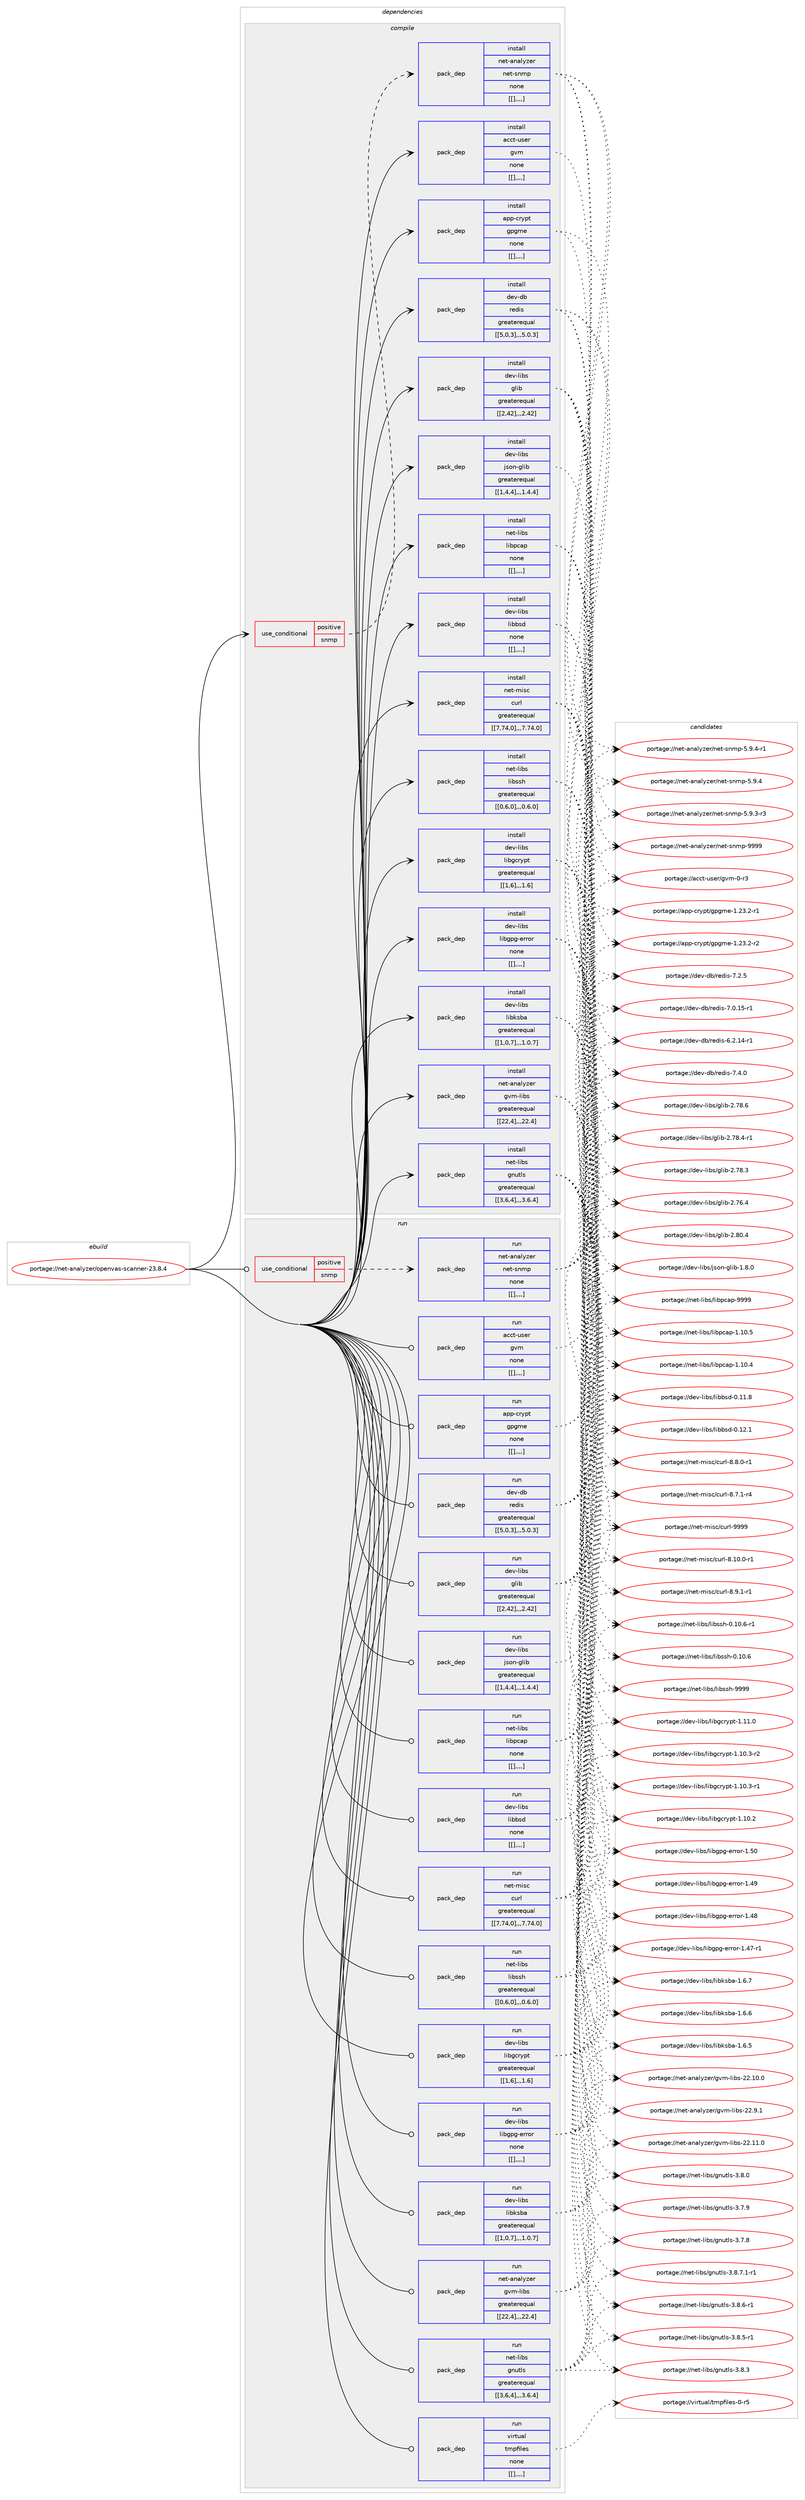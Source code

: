 digraph prolog {

# *************
# Graph options
# *************

newrank=true;
concentrate=true;
compound=true;
graph [rankdir=LR,fontname=Helvetica,fontsize=10,ranksep=1.5];#, ranksep=2.5, nodesep=0.2];
edge  [arrowhead=vee];
node  [fontname=Helvetica,fontsize=10];

# **********
# The ebuild
# **********

subgraph cluster_leftcol {
color=gray;
label=<<i>ebuild</i>>;
id [label="portage://net-analyzer/openvas-scanner-23.8.4", color=red, width=4, href="../net-analyzer/openvas-scanner-23.8.4.svg"];
}

# ****************
# The dependencies
# ****************

subgraph cluster_midcol {
color=gray;
label=<<i>dependencies</i>>;
subgraph cluster_compile {
fillcolor="#eeeeee";
style=filled;
label=<<i>compile</i>>;
subgraph cond92593 {
dependency359374 [label=<<TABLE BORDER="0" CELLBORDER="1" CELLSPACING="0" CELLPADDING="4"><TR><TD ROWSPAN="3" CELLPADDING="10">use_conditional</TD></TR><TR><TD>positive</TD></TR><TR><TD>snmp</TD></TR></TABLE>>, shape=none, color=red];
subgraph pack264037 {
dependency359375 [label=<<TABLE BORDER="0" CELLBORDER="1" CELLSPACING="0" CELLPADDING="4" WIDTH="220"><TR><TD ROWSPAN="6" CELLPADDING="30">pack_dep</TD></TR><TR><TD WIDTH="110">install</TD></TR><TR><TD>net-analyzer</TD></TR><TR><TD>net-snmp</TD></TR><TR><TD>none</TD></TR><TR><TD>[[],,,,]</TD></TR></TABLE>>, shape=none, color=blue];
}
dependency359374:e -> dependency359375:w [weight=20,style="dashed",arrowhead="vee"];
}
id:e -> dependency359374:w [weight=20,style="solid",arrowhead="vee"];
subgraph pack264038 {
dependency359376 [label=<<TABLE BORDER="0" CELLBORDER="1" CELLSPACING="0" CELLPADDING="4" WIDTH="220"><TR><TD ROWSPAN="6" CELLPADDING="30">pack_dep</TD></TR><TR><TD WIDTH="110">install</TD></TR><TR><TD>acct-user</TD></TR><TR><TD>gvm</TD></TR><TR><TD>none</TD></TR><TR><TD>[[],,,,]</TD></TR></TABLE>>, shape=none, color=blue];
}
id:e -> dependency359376:w [weight=20,style="solid",arrowhead="vee"];
subgraph pack264039 {
dependency359377 [label=<<TABLE BORDER="0" CELLBORDER="1" CELLSPACING="0" CELLPADDING="4" WIDTH="220"><TR><TD ROWSPAN="6" CELLPADDING="30">pack_dep</TD></TR><TR><TD WIDTH="110">install</TD></TR><TR><TD>app-crypt</TD></TR><TR><TD>gpgme</TD></TR><TR><TD>none</TD></TR><TR><TD>[[],,,,]</TD></TR></TABLE>>, shape=none, color=blue];
}
id:e -> dependency359377:w [weight=20,style="solid",arrowhead="vee"];
subgraph pack264040 {
dependency359378 [label=<<TABLE BORDER="0" CELLBORDER="1" CELLSPACING="0" CELLPADDING="4" WIDTH="220"><TR><TD ROWSPAN="6" CELLPADDING="30">pack_dep</TD></TR><TR><TD WIDTH="110">install</TD></TR><TR><TD>dev-db</TD></TR><TR><TD>redis</TD></TR><TR><TD>greaterequal</TD></TR><TR><TD>[[5,0,3],,,5.0.3]</TD></TR></TABLE>>, shape=none, color=blue];
}
id:e -> dependency359378:w [weight=20,style="solid",arrowhead="vee"];
subgraph pack264041 {
dependency359379 [label=<<TABLE BORDER="0" CELLBORDER="1" CELLSPACING="0" CELLPADDING="4" WIDTH="220"><TR><TD ROWSPAN="6" CELLPADDING="30">pack_dep</TD></TR><TR><TD WIDTH="110">install</TD></TR><TR><TD>dev-libs</TD></TR><TR><TD>glib</TD></TR><TR><TD>greaterequal</TD></TR><TR><TD>[[2,42],,,2.42]</TD></TR></TABLE>>, shape=none, color=blue];
}
id:e -> dependency359379:w [weight=20,style="solid",arrowhead="vee"];
subgraph pack264042 {
dependency359380 [label=<<TABLE BORDER="0" CELLBORDER="1" CELLSPACING="0" CELLPADDING="4" WIDTH="220"><TR><TD ROWSPAN="6" CELLPADDING="30">pack_dep</TD></TR><TR><TD WIDTH="110">install</TD></TR><TR><TD>dev-libs</TD></TR><TR><TD>json-glib</TD></TR><TR><TD>greaterequal</TD></TR><TR><TD>[[1,4,4],,,1.4.4]</TD></TR></TABLE>>, shape=none, color=blue];
}
id:e -> dependency359380:w [weight=20,style="solid",arrowhead="vee"];
subgraph pack264043 {
dependency359381 [label=<<TABLE BORDER="0" CELLBORDER="1" CELLSPACING="0" CELLPADDING="4" WIDTH="220"><TR><TD ROWSPAN="6" CELLPADDING="30">pack_dep</TD></TR><TR><TD WIDTH="110">install</TD></TR><TR><TD>dev-libs</TD></TR><TR><TD>libbsd</TD></TR><TR><TD>none</TD></TR><TR><TD>[[],,,,]</TD></TR></TABLE>>, shape=none, color=blue];
}
id:e -> dependency359381:w [weight=20,style="solid",arrowhead="vee"];
subgraph pack264044 {
dependency359382 [label=<<TABLE BORDER="0" CELLBORDER="1" CELLSPACING="0" CELLPADDING="4" WIDTH="220"><TR><TD ROWSPAN="6" CELLPADDING="30">pack_dep</TD></TR><TR><TD WIDTH="110">install</TD></TR><TR><TD>dev-libs</TD></TR><TR><TD>libgcrypt</TD></TR><TR><TD>greaterequal</TD></TR><TR><TD>[[1,6],,,1.6]</TD></TR></TABLE>>, shape=none, color=blue];
}
id:e -> dependency359382:w [weight=20,style="solid",arrowhead="vee"];
subgraph pack264045 {
dependency359383 [label=<<TABLE BORDER="0" CELLBORDER="1" CELLSPACING="0" CELLPADDING="4" WIDTH="220"><TR><TD ROWSPAN="6" CELLPADDING="30">pack_dep</TD></TR><TR><TD WIDTH="110">install</TD></TR><TR><TD>dev-libs</TD></TR><TR><TD>libgpg-error</TD></TR><TR><TD>none</TD></TR><TR><TD>[[],,,,]</TD></TR></TABLE>>, shape=none, color=blue];
}
id:e -> dependency359383:w [weight=20,style="solid",arrowhead="vee"];
subgraph pack264046 {
dependency359384 [label=<<TABLE BORDER="0" CELLBORDER="1" CELLSPACING="0" CELLPADDING="4" WIDTH="220"><TR><TD ROWSPAN="6" CELLPADDING="30">pack_dep</TD></TR><TR><TD WIDTH="110">install</TD></TR><TR><TD>dev-libs</TD></TR><TR><TD>libksba</TD></TR><TR><TD>greaterequal</TD></TR><TR><TD>[[1,0,7],,,1.0.7]</TD></TR></TABLE>>, shape=none, color=blue];
}
id:e -> dependency359384:w [weight=20,style="solid",arrowhead="vee"];
subgraph pack264047 {
dependency359385 [label=<<TABLE BORDER="0" CELLBORDER="1" CELLSPACING="0" CELLPADDING="4" WIDTH="220"><TR><TD ROWSPAN="6" CELLPADDING="30">pack_dep</TD></TR><TR><TD WIDTH="110">install</TD></TR><TR><TD>net-analyzer</TD></TR><TR><TD>gvm-libs</TD></TR><TR><TD>greaterequal</TD></TR><TR><TD>[[22,4],,,22.4]</TD></TR></TABLE>>, shape=none, color=blue];
}
id:e -> dependency359385:w [weight=20,style="solid",arrowhead="vee"];
subgraph pack264048 {
dependency359386 [label=<<TABLE BORDER="0" CELLBORDER="1" CELLSPACING="0" CELLPADDING="4" WIDTH="220"><TR><TD ROWSPAN="6" CELLPADDING="30">pack_dep</TD></TR><TR><TD WIDTH="110">install</TD></TR><TR><TD>net-libs</TD></TR><TR><TD>gnutls</TD></TR><TR><TD>greaterequal</TD></TR><TR><TD>[[3,6,4],,,3.6.4]</TD></TR></TABLE>>, shape=none, color=blue];
}
id:e -> dependency359386:w [weight=20,style="solid",arrowhead="vee"];
subgraph pack264049 {
dependency359387 [label=<<TABLE BORDER="0" CELLBORDER="1" CELLSPACING="0" CELLPADDING="4" WIDTH="220"><TR><TD ROWSPAN="6" CELLPADDING="30">pack_dep</TD></TR><TR><TD WIDTH="110">install</TD></TR><TR><TD>net-libs</TD></TR><TR><TD>libpcap</TD></TR><TR><TD>none</TD></TR><TR><TD>[[],,,,]</TD></TR></TABLE>>, shape=none, color=blue];
}
id:e -> dependency359387:w [weight=20,style="solid",arrowhead="vee"];
subgraph pack264050 {
dependency359388 [label=<<TABLE BORDER="0" CELLBORDER="1" CELLSPACING="0" CELLPADDING="4" WIDTH="220"><TR><TD ROWSPAN="6" CELLPADDING="30">pack_dep</TD></TR><TR><TD WIDTH="110">install</TD></TR><TR><TD>net-libs</TD></TR><TR><TD>libssh</TD></TR><TR><TD>greaterequal</TD></TR><TR><TD>[[0,6,0],,,0.6.0]</TD></TR></TABLE>>, shape=none, color=blue];
}
id:e -> dependency359388:w [weight=20,style="solid",arrowhead="vee"];
subgraph pack264051 {
dependency359389 [label=<<TABLE BORDER="0" CELLBORDER="1" CELLSPACING="0" CELLPADDING="4" WIDTH="220"><TR><TD ROWSPAN="6" CELLPADDING="30">pack_dep</TD></TR><TR><TD WIDTH="110">install</TD></TR><TR><TD>net-misc</TD></TR><TR><TD>curl</TD></TR><TR><TD>greaterequal</TD></TR><TR><TD>[[7,74,0],,,7.74.0]</TD></TR></TABLE>>, shape=none, color=blue];
}
id:e -> dependency359389:w [weight=20,style="solid",arrowhead="vee"];
}
subgraph cluster_compileandrun {
fillcolor="#eeeeee";
style=filled;
label=<<i>compile and run</i>>;
}
subgraph cluster_run {
fillcolor="#eeeeee";
style=filled;
label=<<i>run</i>>;
subgraph cond92594 {
dependency359390 [label=<<TABLE BORDER="0" CELLBORDER="1" CELLSPACING="0" CELLPADDING="4"><TR><TD ROWSPAN="3" CELLPADDING="10">use_conditional</TD></TR><TR><TD>positive</TD></TR><TR><TD>snmp</TD></TR></TABLE>>, shape=none, color=red];
subgraph pack264052 {
dependency359391 [label=<<TABLE BORDER="0" CELLBORDER="1" CELLSPACING="0" CELLPADDING="4" WIDTH="220"><TR><TD ROWSPAN="6" CELLPADDING="30">pack_dep</TD></TR><TR><TD WIDTH="110">run</TD></TR><TR><TD>net-analyzer</TD></TR><TR><TD>net-snmp</TD></TR><TR><TD>none</TD></TR><TR><TD>[[],,,,]</TD></TR></TABLE>>, shape=none, color=blue];
}
dependency359390:e -> dependency359391:w [weight=20,style="dashed",arrowhead="vee"];
}
id:e -> dependency359390:w [weight=20,style="solid",arrowhead="odot"];
subgraph pack264053 {
dependency359392 [label=<<TABLE BORDER="0" CELLBORDER="1" CELLSPACING="0" CELLPADDING="4" WIDTH="220"><TR><TD ROWSPAN="6" CELLPADDING="30">pack_dep</TD></TR><TR><TD WIDTH="110">run</TD></TR><TR><TD>acct-user</TD></TR><TR><TD>gvm</TD></TR><TR><TD>none</TD></TR><TR><TD>[[],,,,]</TD></TR></TABLE>>, shape=none, color=blue];
}
id:e -> dependency359392:w [weight=20,style="solid",arrowhead="odot"];
subgraph pack264054 {
dependency359393 [label=<<TABLE BORDER="0" CELLBORDER="1" CELLSPACING="0" CELLPADDING="4" WIDTH="220"><TR><TD ROWSPAN="6" CELLPADDING="30">pack_dep</TD></TR><TR><TD WIDTH="110">run</TD></TR><TR><TD>app-crypt</TD></TR><TR><TD>gpgme</TD></TR><TR><TD>none</TD></TR><TR><TD>[[],,,,]</TD></TR></TABLE>>, shape=none, color=blue];
}
id:e -> dependency359393:w [weight=20,style="solid",arrowhead="odot"];
subgraph pack264055 {
dependency359394 [label=<<TABLE BORDER="0" CELLBORDER="1" CELLSPACING="0" CELLPADDING="4" WIDTH="220"><TR><TD ROWSPAN="6" CELLPADDING="30">pack_dep</TD></TR><TR><TD WIDTH="110">run</TD></TR><TR><TD>dev-db</TD></TR><TR><TD>redis</TD></TR><TR><TD>greaterequal</TD></TR><TR><TD>[[5,0,3],,,5.0.3]</TD></TR></TABLE>>, shape=none, color=blue];
}
id:e -> dependency359394:w [weight=20,style="solid",arrowhead="odot"];
subgraph pack264056 {
dependency359395 [label=<<TABLE BORDER="0" CELLBORDER="1" CELLSPACING="0" CELLPADDING="4" WIDTH="220"><TR><TD ROWSPAN="6" CELLPADDING="30">pack_dep</TD></TR><TR><TD WIDTH="110">run</TD></TR><TR><TD>dev-libs</TD></TR><TR><TD>glib</TD></TR><TR><TD>greaterequal</TD></TR><TR><TD>[[2,42],,,2.42]</TD></TR></TABLE>>, shape=none, color=blue];
}
id:e -> dependency359395:w [weight=20,style="solid",arrowhead="odot"];
subgraph pack264057 {
dependency359396 [label=<<TABLE BORDER="0" CELLBORDER="1" CELLSPACING="0" CELLPADDING="4" WIDTH="220"><TR><TD ROWSPAN="6" CELLPADDING="30">pack_dep</TD></TR><TR><TD WIDTH="110">run</TD></TR><TR><TD>dev-libs</TD></TR><TR><TD>json-glib</TD></TR><TR><TD>greaterequal</TD></TR><TR><TD>[[1,4,4],,,1.4.4]</TD></TR></TABLE>>, shape=none, color=blue];
}
id:e -> dependency359396:w [weight=20,style="solid",arrowhead="odot"];
subgraph pack264058 {
dependency359397 [label=<<TABLE BORDER="0" CELLBORDER="1" CELLSPACING="0" CELLPADDING="4" WIDTH="220"><TR><TD ROWSPAN="6" CELLPADDING="30">pack_dep</TD></TR><TR><TD WIDTH="110">run</TD></TR><TR><TD>dev-libs</TD></TR><TR><TD>libbsd</TD></TR><TR><TD>none</TD></TR><TR><TD>[[],,,,]</TD></TR></TABLE>>, shape=none, color=blue];
}
id:e -> dependency359397:w [weight=20,style="solid",arrowhead="odot"];
subgraph pack264059 {
dependency359398 [label=<<TABLE BORDER="0" CELLBORDER="1" CELLSPACING="0" CELLPADDING="4" WIDTH="220"><TR><TD ROWSPAN="6" CELLPADDING="30">pack_dep</TD></TR><TR><TD WIDTH="110">run</TD></TR><TR><TD>dev-libs</TD></TR><TR><TD>libgcrypt</TD></TR><TR><TD>greaterequal</TD></TR><TR><TD>[[1,6],,,1.6]</TD></TR></TABLE>>, shape=none, color=blue];
}
id:e -> dependency359398:w [weight=20,style="solid",arrowhead="odot"];
subgraph pack264060 {
dependency359399 [label=<<TABLE BORDER="0" CELLBORDER="1" CELLSPACING="0" CELLPADDING="4" WIDTH="220"><TR><TD ROWSPAN="6" CELLPADDING="30">pack_dep</TD></TR><TR><TD WIDTH="110">run</TD></TR><TR><TD>dev-libs</TD></TR><TR><TD>libgpg-error</TD></TR><TR><TD>none</TD></TR><TR><TD>[[],,,,]</TD></TR></TABLE>>, shape=none, color=blue];
}
id:e -> dependency359399:w [weight=20,style="solid",arrowhead="odot"];
subgraph pack264061 {
dependency359400 [label=<<TABLE BORDER="0" CELLBORDER="1" CELLSPACING="0" CELLPADDING="4" WIDTH="220"><TR><TD ROWSPAN="6" CELLPADDING="30">pack_dep</TD></TR><TR><TD WIDTH="110">run</TD></TR><TR><TD>dev-libs</TD></TR><TR><TD>libksba</TD></TR><TR><TD>greaterequal</TD></TR><TR><TD>[[1,0,7],,,1.0.7]</TD></TR></TABLE>>, shape=none, color=blue];
}
id:e -> dependency359400:w [weight=20,style="solid",arrowhead="odot"];
subgraph pack264062 {
dependency359401 [label=<<TABLE BORDER="0" CELLBORDER="1" CELLSPACING="0" CELLPADDING="4" WIDTH="220"><TR><TD ROWSPAN="6" CELLPADDING="30">pack_dep</TD></TR><TR><TD WIDTH="110">run</TD></TR><TR><TD>net-analyzer</TD></TR><TR><TD>gvm-libs</TD></TR><TR><TD>greaterequal</TD></TR><TR><TD>[[22,4],,,22.4]</TD></TR></TABLE>>, shape=none, color=blue];
}
id:e -> dependency359401:w [weight=20,style="solid",arrowhead="odot"];
subgraph pack264063 {
dependency359402 [label=<<TABLE BORDER="0" CELLBORDER="1" CELLSPACING="0" CELLPADDING="4" WIDTH="220"><TR><TD ROWSPAN="6" CELLPADDING="30">pack_dep</TD></TR><TR><TD WIDTH="110">run</TD></TR><TR><TD>net-libs</TD></TR><TR><TD>gnutls</TD></TR><TR><TD>greaterequal</TD></TR><TR><TD>[[3,6,4],,,3.6.4]</TD></TR></TABLE>>, shape=none, color=blue];
}
id:e -> dependency359402:w [weight=20,style="solid",arrowhead="odot"];
subgraph pack264064 {
dependency359403 [label=<<TABLE BORDER="0" CELLBORDER="1" CELLSPACING="0" CELLPADDING="4" WIDTH="220"><TR><TD ROWSPAN="6" CELLPADDING="30">pack_dep</TD></TR><TR><TD WIDTH="110">run</TD></TR><TR><TD>net-libs</TD></TR><TR><TD>libpcap</TD></TR><TR><TD>none</TD></TR><TR><TD>[[],,,,]</TD></TR></TABLE>>, shape=none, color=blue];
}
id:e -> dependency359403:w [weight=20,style="solid",arrowhead="odot"];
subgraph pack264065 {
dependency359404 [label=<<TABLE BORDER="0" CELLBORDER="1" CELLSPACING="0" CELLPADDING="4" WIDTH="220"><TR><TD ROWSPAN="6" CELLPADDING="30">pack_dep</TD></TR><TR><TD WIDTH="110">run</TD></TR><TR><TD>net-libs</TD></TR><TR><TD>libssh</TD></TR><TR><TD>greaterequal</TD></TR><TR><TD>[[0,6,0],,,0.6.0]</TD></TR></TABLE>>, shape=none, color=blue];
}
id:e -> dependency359404:w [weight=20,style="solid",arrowhead="odot"];
subgraph pack264066 {
dependency359405 [label=<<TABLE BORDER="0" CELLBORDER="1" CELLSPACING="0" CELLPADDING="4" WIDTH="220"><TR><TD ROWSPAN="6" CELLPADDING="30">pack_dep</TD></TR><TR><TD WIDTH="110">run</TD></TR><TR><TD>net-misc</TD></TR><TR><TD>curl</TD></TR><TR><TD>greaterequal</TD></TR><TR><TD>[[7,74,0],,,7.74.0]</TD></TR></TABLE>>, shape=none, color=blue];
}
id:e -> dependency359405:w [weight=20,style="solid",arrowhead="odot"];
subgraph pack264067 {
dependency359406 [label=<<TABLE BORDER="0" CELLBORDER="1" CELLSPACING="0" CELLPADDING="4" WIDTH="220"><TR><TD ROWSPAN="6" CELLPADDING="30">pack_dep</TD></TR><TR><TD WIDTH="110">run</TD></TR><TR><TD>virtual</TD></TR><TR><TD>tmpfiles</TD></TR><TR><TD>none</TD></TR><TR><TD>[[],,,,]</TD></TR></TABLE>>, shape=none, color=blue];
}
id:e -> dependency359406:w [weight=20,style="solid",arrowhead="odot"];
}
}

# **************
# The candidates
# **************

subgraph cluster_choices {
rank=same;
color=gray;
label=<<i>candidates</i>>;

subgraph choice264037 {
color=black;
nodesep=1;
choice11010111645971109710812112210111447110101116451151101091124557575757 [label="portage://net-analyzer/net-snmp-9999", color=red, width=4,href="../net-analyzer/net-snmp-9999.svg"];
choice11010111645971109710812112210111447110101116451151101091124553465746524511449 [label="portage://net-analyzer/net-snmp-5.9.4-r1", color=red, width=4,href="../net-analyzer/net-snmp-5.9.4-r1.svg"];
choice1101011164597110971081211221011144711010111645115110109112455346574652 [label="portage://net-analyzer/net-snmp-5.9.4", color=red, width=4,href="../net-analyzer/net-snmp-5.9.4.svg"];
choice11010111645971109710812112210111447110101116451151101091124553465746514511451 [label="portage://net-analyzer/net-snmp-5.9.3-r3", color=red, width=4,href="../net-analyzer/net-snmp-5.9.3-r3.svg"];
dependency359375:e -> choice11010111645971109710812112210111447110101116451151101091124557575757:w [style=dotted,weight="100"];
dependency359375:e -> choice11010111645971109710812112210111447110101116451151101091124553465746524511449:w [style=dotted,weight="100"];
dependency359375:e -> choice1101011164597110971081211221011144711010111645115110109112455346574652:w [style=dotted,weight="100"];
dependency359375:e -> choice11010111645971109710812112210111447110101116451151101091124553465746514511451:w [style=dotted,weight="100"];
}
subgraph choice264038 {
color=black;
nodesep=1;
choice979999116451171151011144710311810945484511451 [label="portage://acct-user/gvm-0-r3", color=red, width=4,href="../acct-user/gvm-0-r3.svg"];
dependency359376:e -> choice979999116451171151011144710311810945484511451:w [style=dotted,weight="100"];
}
subgraph choice264039 {
color=black;
nodesep=1;
choice97112112459911412111211647103112103109101454946505146504511450 [label="portage://app-crypt/gpgme-1.23.2-r2", color=red, width=4,href="../app-crypt/gpgme-1.23.2-r2.svg"];
choice97112112459911412111211647103112103109101454946505146504511449 [label="portage://app-crypt/gpgme-1.23.2-r1", color=red, width=4,href="../app-crypt/gpgme-1.23.2-r1.svg"];
dependency359377:e -> choice97112112459911412111211647103112103109101454946505146504511450:w [style=dotted,weight="100"];
dependency359377:e -> choice97112112459911412111211647103112103109101454946505146504511449:w [style=dotted,weight="100"];
}
subgraph choice264040 {
color=black;
nodesep=1;
choice100101118451009847114101100105115455546524648 [label="portage://dev-db/redis-7.4.0", color=red, width=4,href="../dev-db/redis-7.4.0.svg"];
choice100101118451009847114101100105115455546504653 [label="portage://dev-db/redis-7.2.5", color=red, width=4,href="../dev-db/redis-7.2.5.svg"];
choice100101118451009847114101100105115455546484649534511449 [label="portage://dev-db/redis-7.0.15-r1", color=red, width=4,href="../dev-db/redis-7.0.15-r1.svg"];
choice100101118451009847114101100105115455446504649524511449 [label="portage://dev-db/redis-6.2.14-r1", color=red, width=4,href="../dev-db/redis-6.2.14-r1.svg"];
dependency359378:e -> choice100101118451009847114101100105115455546524648:w [style=dotted,weight="100"];
dependency359378:e -> choice100101118451009847114101100105115455546504653:w [style=dotted,weight="100"];
dependency359378:e -> choice100101118451009847114101100105115455546484649534511449:w [style=dotted,weight="100"];
dependency359378:e -> choice100101118451009847114101100105115455446504649524511449:w [style=dotted,weight="100"];
}
subgraph choice264041 {
color=black;
nodesep=1;
choice1001011184510810598115471031081059845504656484652 [label="portage://dev-libs/glib-2.80.4", color=red, width=4,href="../dev-libs/glib-2.80.4.svg"];
choice1001011184510810598115471031081059845504655564654 [label="portage://dev-libs/glib-2.78.6", color=red, width=4,href="../dev-libs/glib-2.78.6.svg"];
choice10010111845108105981154710310810598455046555646524511449 [label="portage://dev-libs/glib-2.78.4-r1", color=red, width=4,href="../dev-libs/glib-2.78.4-r1.svg"];
choice1001011184510810598115471031081059845504655564651 [label="portage://dev-libs/glib-2.78.3", color=red, width=4,href="../dev-libs/glib-2.78.3.svg"];
choice1001011184510810598115471031081059845504655544652 [label="portage://dev-libs/glib-2.76.4", color=red, width=4,href="../dev-libs/glib-2.76.4.svg"];
dependency359379:e -> choice1001011184510810598115471031081059845504656484652:w [style=dotted,weight="100"];
dependency359379:e -> choice1001011184510810598115471031081059845504655564654:w [style=dotted,weight="100"];
dependency359379:e -> choice10010111845108105981154710310810598455046555646524511449:w [style=dotted,weight="100"];
dependency359379:e -> choice1001011184510810598115471031081059845504655564651:w [style=dotted,weight="100"];
dependency359379:e -> choice1001011184510810598115471031081059845504655544652:w [style=dotted,weight="100"];
}
subgraph choice264042 {
color=black;
nodesep=1;
choice1001011184510810598115471061151111104510310810598454946564648 [label="portage://dev-libs/json-glib-1.8.0", color=red, width=4,href="../dev-libs/json-glib-1.8.0.svg"];
dependency359380:e -> choice1001011184510810598115471061151111104510310810598454946564648:w [style=dotted,weight="100"];
}
subgraph choice264043 {
color=black;
nodesep=1;
choice100101118451081059811547108105989811510045484649504649 [label="portage://dev-libs/libbsd-0.12.1", color=red, width=4,href="../dev-libs/libbsd-0.12.1.svg"];
choice100101118451081059811547108105989811510045484649494656 [label="portage://dev-libs/libbsd-0.11.8", color=red, width=4,href="../dev-libs/libbsd-0.11.8.svg"];
dependency359381:e -> choice100101118451081059811547108105989811510045484649504649:w [style=dotted,weight="100"];
dependency359381:e -> choice100101118451081059811547108105989811510045484649494656:w [style=dotted,weight="100"];
}
subgraph choice264044 {
color=black;
nodesep=1;
choice100101118451081059811547108105981039911412111211645494649494648 [label="portage://dev-libs/libgcrypt-1.11.0", color=red, width=4,href="../dev-libs/libgcrypt-1.11.0.svg"];
choice1001011184510810598115471081059810399114121112116454946494846514511450 [label="portage://dev-libs/libgcrypt-1.10.3-r2", color=red, width=4,href="../dev-libs/libgcrypt-1.10.3-r2.svg"];
choice1001011184510810598115471081059810399114121112116454946494846514511449 [label="portage://dev-libs/libgcrypt-1.10.3-r1", color=red, width=4,href="../dev-libs/libgcrypt-1.10.3-r1.svg"];
choice100101118451081059811547108105981039911412111211645494649484650 [label="portage://dev-libs/libgcrypt-1.10.2", color=red, width=4,href="../dev-libs/libgcrypt-1.10.2.svg"];
dependency359382:e -> choice100101118451081059811547108105981039911412111211645494649494648:w [style=dotted,weight="100"];
dependency359382:e -> choice1001011184510810598115471081059810399114121112116454946494846514511450:w [style=dotted,weight="100"];
dependency359382:e -> choice1001011184510810598115471081059810399114121112116454946494846514511449:w [style=dotted,weight="100"];
dependency359382:e -> choice100101118451081059811547108105981039911412111211645494649484650:w [style=dotted,weight="100"];
}
subgraph choice264045 {
color=black;
nodesep=1;
choice10010111845108105981154710810598103112103451011141141111144549465348 [label="portage://dev-libs/libgpg-error-1.50", color=red, width=4,href="../dev-libs/libgpg-error-1.50.svg"];
choice10010111845108105981154710810598103112103451011141141111144549465257 [label="portage://dev-libs/libgpg-error-1.49", color=red, width=4,href="../dev-libs/libgpg-error-1.49.svg"];
choice10010111845108105981154710810598103112103451011141141111144549465256 [label="portage://dev-libs/libgpg-error-1.48", color=red, width=4,href="../dev-libs/libgpg-error-1.48.svg"];
choice100101118451081059811547108105981031121034510111411411111445494652554511449 [label="portage://dev-libs/libgpg-error-1.47-r1", color=red, width=4,href="../dev-libs/libgpg-error-1.47-r1.svg"];
dependency359383:e -> choice10010111845108105981154710810598103112103451011141141111144549465348:w [style=dotted,weight="100"];
dependency359383:e -> choice10010111845108105981154710810598103112103451011141141111144549465257:w [style=dotted,weight="100"];
dependency359383:e -> choice10010111845108105981154710810598103112103451011141141111144549465256:w [style=dotted,weight="100"];
dependency359383:e -> choice100101118451081059811547108105981031121034510111411411111445494652554511449:w [style=dotted,weight="100"];
}
subgraph choice264046 {
color=black;
nodesep=1;
choice100101118451081059811547108105981071159897454946544655 [label="portage://dev-libs/libksba-1.6.7", color=red, width=4,href="../dev-libs/libksba-1.6.7.svg"];
choice100101118451081059811547108105981071159897454946544654 [label="portage://dev-libs/libksba-1.6.6", color=red, width=4,href="../dev-libs/libksba-1.6.6.svg"];
choice100101118451081059811547108105981071159897454946544653 [label="portage://dev-libs/libksba-1.6.5", color=red, width=4,href="../dev-libs/libksba-1.6.5.svg"];
dependency359384:e -> choice100101118451081059811547108105981071159897454946544655:w [style=dotted,weight="100"];
dependency359384:e -> choice100101118451081059811547108105981071159897454946544654:w [style=dotted,weight="100"];
dependency359384:e -> choice100101118451081059811547108105981071159897454946544653:w [style=dotted,weight="100"];
}
subgraph choice264047 {
color=black;
nodesep=1;
choice1101011164597110971081211221011144710311810945108105981154550504649494648 [label="portage://net-analyzer/gvm-libs-22.11.0", color=red, width=4,href="../net-analyzer/gvm-libs-22.11.0.svg"];
choice1101011164597110971081211221011144710311810945108105981154550504649484648 [label="portage://net-analyzer/gvm-libs-22.10.0", color=red, width=4,href="../net-analyzer/gvm-libs-22.10.0.svg"];
choice11010111645971109710812112210111447103118109451081059811545505046574649 [label="portage://net-analyzer/gvm-libs-22.9.1", color=red, width=4,href="../net-analyzer/gvm-libs-22.9.1.svg"];
dependency359385:e -> choice1101011164597110971081211221011144710311810945108105981154550504649494648:w [style=dotted,weight="100"];
dependency359385:e -> choice1101011164597110971081211221011144710311810945108105981154550504649484648:w [style=dotted,weight="100"];
dependency359385:e -> choice11010111645971109710812112210111447103118109451081059811545505046574649:w [style=dotted,weight="100"];
}
subgraph choice264048 {
color=black;
nodesep=1;
choice11010111645108105981154710311011711610811545514656465546494511449 [label="portage://net-libs/gnutls-3.8.7.1-r1", color=red, width=4,href="../net-libs/gnutls-3.8.7.1-r1.svg"];
choice1101011164510810598115471031101171161081154551465646544511449 [label="portage://net-libs/gnutls-3.8.6-r1", color=red, width=4,href="../net-libs/gnutls-3.8.6-r1.svg"];
choice1101011164510810598115471031101171161081154551465646534511449 [label="portage://net-libs/gnutls-3.8.5-r1", color=red, width=4,href="../net-libs/gnutls-3.8.5-r1.svg"];
choice110101116451081059811547103110117116108115455146564651 [label="portage://net-libs/gnutls-3.8.3", color=red, width=4,href="../net-libs/gnutls-3.8.3.svg"];
choice110101116451081059811547103110117116108115455146564648 [label="portage://net-libs/gnutls-3.8.0", color=red, width=4,href="../net-libs/gnutls-3.8.0.svg"];
choice110101116451081059811547103110117116108115455146554657 [label="portage://net-libs/gnutls-3.7.9", color=red, width=4,href="../net-libs/gnutls-3.7.9.svg"];
choice110101116451081059811547103110117116108115455146554656 [label="portage://net-libs/gnutls-3.7.8", color=red, width=4,href="../net-libs/gnutls-3.7.8.svg"];
dependency359386:e -> choice11010111645108105981154710311011711610811545514656465546494511449:w [style=dotted,weight="100"];
dependency359386:e -> choice1101011164510810598115471031101171161081154551465646544511449:w [style=dotted,weight="100"];
dependency359386:e -> choice1101011164510810598115471031101171161081154551465646534511449:w [style=dotted,weight="100"];
dependency359386:e -> choice110101116451081059811547103110117116108115455146564651:w [style=dotted,weight="100"];
dependency359386:e -> choice110101116451081059811547103110117116108115455146564648:w [style=dotted,weight="100"];
dependency359386:e -> choice110101116451081059811547103110117116108115455146554657:w [style=dotted,weight="100"];
dependency359386:e -> choice110101116451081059811547103110117116108115455146554656:w [style=dotted,weight="100"];
}
subgraph choice264049 {
color=black;
nodesep=1;
choice1101011164510810598115471081059811299971124557575757 [label="portage://net-libs/libpcap-9999", color=red, width=4,href="../net-libs/libpcap-9999.svg"];
choice11010111645108105981154710810598112999711245494649484653 [label="portage://net-libs/libpcap-1.10.5", color=red, width=4,href="../net-libs/libpcap-1.10.5.svg"];
choice11010111645108105981154710810598112999711245494649484652 [label="portage://net-libs/libpcap-1.10.4", color=red, width=4,href="../net-libs/libpcap-1.10.4.svg"];
dependency359387:e -> choice1101011164510810598115471081059811299971124557575757:w [style=dotted,weight="100"];
dependency359387:e -> choice11010111645108105981154710810598112999711245494649484653:w [style=dotted,weight="100"];
dependency359387:e -> choice11010111645108105981154710810598112999711245494649484652:w [style=dotted,weight="100"];
}
subgraph choice264050 {
color=black;
nodesep=1;
choice110101116451081059811547108105981151151044557575757 [label="portage://net-libs/libssh-9999", color=red, width=4,href="../net-libs/libssh-9999.svg"];
choice11010111645108105981154710810598115115104454846494846544511449 [label="portage://net-libs/libssh-0.10.6-r1", color=red, width=4,href="../net-libs/libssh-0.10.6-r1.svg"];
choice1101011164510810598115471081059811511510445484649484654 [label="portage://net-libs/libssh-0.10.6", color=red, width=4,href="../net-libs/libssh-0.10.6.svg"];
dependency359388:e -> choice110101116451081059811547108105981151151044557575757:w [style=dotted,weight="100"];
dependency359388:e -> choice11010111645108105981154710810598115115104454846494846544511449:w [style=dotted,weight="100"];
dependency359388:e -> choice1101011164510810598115471081059811511510445484649484654:w [style=dotted,weight="100"];
}
subgraph choice264051 {
color=black;
nodesep=1;
choice110101116451091051159947991171141084557575757 [label="portage://net-misc/curl-9999", color=red, width=4,href="../net-misc/curl-9999.svg"];
choice11010111645109105115994799117114108455646494846484511449 [label="portage://net-misc/curl-8.10.0-r1", color=red, width=4,href="../net-misc/curl-8.10.0-r1.svg"];
choice110101116451091051159947991171141084556465746494511449 [label="portage://net-misc/curl-8.9.1-r1", color=red, width=4,href="../net-misc/curl-8.9.1-r1.svg"];
choice110101116451091051159947991171141084556465646484511449 [label="portage://net-misc/curl-8.8.0-r1", color=red, width=4,href="../net-misc/curl-8.8.0-r1.svg"];
choice110101116451091051159947991171141084556465546494511452 [label="portage://net-misc/curl-8.7.1-r4", color=red, width=4,href="../net-misc/curl-8.7.1-r4.svg"];
dependency359389:e -> choice110101116451091051159947991171141084557575757:w [style=dotted,weight="100"];
dependency359389:e -> choice11010111645109105115994799117114108455646494846484511449:w [style=dotted,weight="100"];
dependency359389:e -> choice110101116451091051159947991171141084556465746494511449:w [style=dotted,weight="100"];
dependency359389:e -> choice110101116451091051159947991171141084556465646484511449:w [style=dotted,weight="100"];
dependency359389:e -> choice110101116451091051159947991171141084556465546494511452:w [style=dotted,weight="100"];
}
subgraph choice264052 {
color=black;
nodesep=1;
choice11010111645971109710812112210111447110101116451151101091124557575757 [label="portage://net-analyzer/net-snmp-9999", color=red, width=4,href="../net-analyzer/net-snmp-9999.svg"];
choice11010111645971109710812112210111447110101116451151101091124553465746524511449 [label="portage://net-analyzer/net-snmp-5.9.4-r1", color=red, width=4,href="../net-analyzer/net-snmp-5.9.4-r1.svg"];
choice1101011164597110971081211221011144711010111645115110109112455346574652 [label="portage://net-analyzer/net-snmp-5.9.4", color=red, width=4,href="../net-analyzer/net-snmp-5.9.4.svg"];
choice11010111645971109710812112210111447110101116451151101091124553465746514511451 [label="portage://net-analyzer/net-snmp-5.9.3-r3", color=red, width=4,href="../net-analyzer/net-snmp-5.9.3-r3.svg"];
dependency359391:e -> choice11010111645971109710812112210111447110101116451151101091124557575757:w [style=dotted,weight="100"];
dependency359391:e -> choice11010111645971109710812112210111447110101116451151101091124553465746524511449:w [style=dotted,weight="100"];
dependency359391:e -> choice1101011164597110971081211221011144711010111645115110109112455346574652:w [style=dotted,weight="100"];
dependency359391:e -> choice11010111645971109710812112210111447110101116451151101091124553465746514511451:w [style=dotted,weight="100"];
}
subgraph choice264053 {
color=black;
nodesep=1;
choice979999116451171151011144710311810945484511451 [label="portage://acct-user/gvm-0-r3", color=red, width=4,href="../acct-user/gvm-0-r3.svg"];
dependency359392:e -> choice979999116451171151011144710311810945484511451:w [style=dotted,weight="100"];
}
subgraph choice264054 {
color=black;
nodesep=1;
choice97112112459911412111211647103112103109101454946505146504511450 [label="portage://app-crypt/gpgme-1.23.2-r2", color=red, width=4,href="../app-crypt/gpgme-1.23.2-r2.svg"];
choice97112112459911412111211647103112103109101454946505146504511449 [label="portage://app-crypt/gpgme-1.23.2-r1", color=red, width=4,href="../app-crypt/gpgme-1.23.2-r1.svg"];
dependency359393:e -> choice97112112459911412111211647103112103109101454946505146504511450:w [style=dotted,weight="100"];
dependency359393:e -> choice97112112459911412111211647103112103109101454946505146504511449:w [style=dotted,weight="100"];
}
subgraph choice264055 {
color=black;
nodesep=1;
choice100101118451009847114101100105115455546524648 [label="portage://dev-db/redis-7.4.0", color=red, width=4,href="../dev-db/redis-7.4.0.svg"];
choice100101118451009847114101100105115455546504653 [label="portage://dev-db/redis-7.2.5", color=red, width=4,href="../dev-db/redis-7.2.5.svg"];
choice100101118451009847114101100105115455546484649534511449 [label="portage://dev-db/redis-7.0.15-r1", color=red, width=4,href="../dev-db/redis-7.0.15-r1.svg"];
choice100101118451009847114101100105115455446504649524511449 [label="portage://dev-db/redis-6.2.14-r1", color=red, width=4,href="../dev-db/redis-6.2.14-r1.svg"];
dependency359394:e -> choice100101118451009847114101100105115455546524648:w [style=dotted,weight="100"];
dependency359394:e -> choice100101118451009847114101100105115455546504653:w [style=dotted,weight="100"];
dependency359394:e -> choice100101118451009847114101100105115455546484649534511449:w [style=dotted,weight="100"];
dependency359394:e -> choice100101118451009847114101100105115455446504649524511449:w [style=dotted,weight="100"];
}
subgraph choice264056 {
color=black;
nodesep=1;
choice1001011184510810598115471031081059845504656484652 [label="portage://dev-libs/glib-2.80.4", color=red, width=4,href="../dev-libs/glib-2.80.4.svg"];
choice1001011184510810598115471031081059845504655564654 [label="portage://dev-libs/glib-2.78.6", color=red, width=4,href="../dev-libs/glib-2.78.6.svg"];
choice10010111845108105981154710310810598455046555646524511449 [label="portage://dev-libs/glib-2.78.4-r1", color=red, width=4,href="../dev-libs/glib-2.78.4-r1.svg"];
choice1001011184510810598115471031081059845504655564651 [label="portage://dev-libs/glib-2.78.3", color=red, width=4,href="../dev-libs/glib-2.78.3.svg"];
choice1001011184510810598115471031081059845504655544652 [label="portage://dev-libs/glib-2.76.4", color=red, width=4,href="../dev-libs/glib-2.76.4.svg"];
dependency359395:e -> choice1001011184510810598115471031081059845504656484652:w [style=dotted,weight="100"];
dependency359395:e -> choice1001011184510810598115471031081059845504655564654:w [style=dotted,weight="100"];
dependency359395:e -> choice10010111845108105981154710310810598455046555646524511449:w [style=dotted,weight="100"];
dependency359395:e -> choice1001011184510810598115471031081059845504655564651:w [style=dotted,weight="100"];
dependency359395:e -> choice1001011184510810598115471031081059845504655544652:w [style=dotted,weight="100"];
}
subgraph choice264057 {
color=black;
nodesep=1;
choice1001011184510810598115471061151111104510310810598454946564648 [label="portage://dev-libs/json-glib-1.8.0", color=red, width=4,href="../dev-libs/json-glib-1.8.0.svg"];
dependency359396:e -> choice1001011184510810598115471061151111104510310810598454946564648:w [style=dotted,weight="100"];
}
subgraph choice264058 {
color=black;
nodesep=1;
choice100101118451081059811547108105989811510045484649504649 [label="portage://dev-libs/libbsd-0.12.1", color=red, width=4,href="../dev-libs/libbsd-0.12.1.svg"];
choice100101118451081059811547108105989811510045484649494656 [label="portage://dev-libs/libbsd-0.11.8", color=red, width=4,href="../dev-libs/libbsd-0.11.8.svg"];
dependency359397:e -> choice100101118451081059811547108105989811510045484649504649:w [style=dotted,weight="100"];
dependency359397:e -> choice100101118451081059811547108105989811510045484649494656:w [style=dotted,weight="100"];
}
subgraph choice264059 {
color=black;
nodesep=1;
choice100101118451081059811547108105981039911412111211645494649494648 [label="portage://dev-libs/libgcrypt-1.11.0", color=red, width=4,href="../dev-libs/libgcrypt-1.11.0.svg"];
choice1001011184510810598115471081059810399114121112116454946494846514511450 [label="portage://dev-libs/libgcrypt-1.10.3-r2", color=red, width=4,href="../dev-libs/libgcrypt-1.10.3-r2.svg"];
choice1001011184510810598115471081059810399114121112116454946494846514511449 [label="portage://dev-libs/libgcrypt-1.10.3-r1", color=red, width=4,href="../dev-libs/libgcrypt-1.10.3-r1.svg"];
choice100101118451081059811547108105981039911412111211645494649484650 [label="portage://dev-libs/libgcrypt-1.10.2", color=red, width=4,href="../dev-libs/libgcrypt-1.10.2.svg"];
dependency359398:e -> choice100101118451081059811547108105981039911412111211645494649494648:w [style=dotted,weight="100"];
dependency359398:e -> choice1001011184510810598115471081059810399114121112116454946494846514511450:w [style=dotted,weight="100"];
dependency359398:e -> choice1001011184510810598115471081059810399114121112116454946494846514511449:w [style=dotted,weight="100"];
dependency359398:e -> choice100101118451081059811547108105981039911412111211645494649484650:w [style=dotted,weight="100"];
}
subgraph choice264060 {
color=black;
nodesep=1;
choice10010111845108105981154710810598103112103451011141141111144549465348 [label="portage://dev-libs/libgpg-error-1.50", color=red, width=4,href="../dev-libs/libgpg-error-1.50.svg"];
choice10010111845108105981154710810598103112103451011141141111144549465257 [label="portage://dev-libs/libgpg-error-1.49", color=red, width=4,href="../dev-libs/libgpg-error-1.49.svg"];
choice10010111845108105981154710810598103112103451011141141111144549465256 [label="portage://dev-libs/libgpg-error-1.48", color=red, width=4,href="../dev-libs/libgpg-error-1.48.svg"];
choice100101118451081059811547108105981031121034510111411411111445494652554511449 [label="portage://dev-libs/libgpg-error-1.47-r1", color=red, width=4,href="../dev-libs/libgpg-error-1.47-r1.svg"];
dependency359399:e -> choice10010111845108105981154710810598103112103451011141141111144549465348:w [style=dotted,weight="100"];
dependency359399:e -> choice10010111845108105981154710810598103112103451011141141111144549465257:w [style=dotted,weight="100"];
dependency359399:e -> choice10010111845108105981154710810598103112103451011141141111144549465256:w [style=dotted,weight="100"];
dependency359399:e -> choice100101118451081059811547108105981031121034510111411411111445494652554511449:w [style=dotted,weight="100"];
}
subgraph choice264061 {
color=black;
nodesep=1;
choice100101118451081059811547108105981071159897454946544655 [label="portage://dev-libs/libksba-1.6.7", color=red, width=4,href="../dev-libs/libksba-1.6.7.svg"];
choice100101118451081059811547108105981071159897454946544654 [label="portage://dev-libs/libksba-1.6.6", color=red, width=4,href="../dev-libs/libksba-1.6.6.svg"];
choice100101118451081059811547108105981071159897454946544653 [label="portage://dev-libs/libksba-1.6.5", color=red, width=4,href="../dev-libs/libksba-1.6.5.svg"];
dependency359400:e -> choice100101118451081059811547108105981071159897454946544655:w [style=dotted,weight="100"];
dependency359400:e -> choice100101118451081059811547108105981071159897454946544654:w [style=dotted,weight="100"];
dependency359400:e -> choice100101118451081059811547108105981071159897454946544653:w [style=dotted,weight="100"];
}
subgraph choice264062 {
color=black;
nodesep=1;
choice1101011164597110971081211221011144710311810945108105981154550504649494648 [label="portage://net-analyzer/gvm-libs-22.11.0", color=red, width=4,href="../net-analyzer/gvm-libs-22.11.0.svg"];
choice1101011164597110971081211221011144710311810945108105981154550504649484648 [label="portage://net-analyzer/gvm-libs-22.10.0", color=red, width=4,href="../net-analyzer/gvm-libs-22.10.0.svg"];
choice11010111645971109710812112210111447103118109451081059811545505046574649 [label="portage://net-analyzer/gvm-libs-22.9.1", color=red, width=4,href="../net-analyzer/gvm-libs-22.9.1.svg"];
dependency359401:e -> choice1101011164597110971081211221011144710311810945108105981154550504649494648:w [style=dotted,weight="100"];
dependency359401:e -> choice1101011164597110971081211221011144710311810945108105981154550504649484648:w [style=dotted,weight="100"];
dependency359401:e -> choice11010111645971109710812112210111447103118109451081059811545505046574649:w [style=dotted,weight="100"];
}
subgraph choice264063 {
color=black;
nodesep=1;
choice11010111645108105981154710311011711610811545514656465546494511449 [label="portage://net-libs/gnutls-3.8.7.1-r1", color=red, width=4,href="../net-libs/gnutls-3.8.7.1-r1.svg"];
choice1101011164510810598115471031101171161081154551465646544511449 [label="portage://net-libs/gnutls-3.8.6-r1", color=red, width=4,href="../net-libs/gnutls-3.8.6-r1.svg"];
choice1101011164510810598115471031101171161081154551465646534511449 [label="portage://net-libs/gnutls-3.8.5-r1", color=red, width=4,href="../net-libs/gnutls-3.8.5-r1.svg"];
choice110101116451081059811547103110117116108115455146564651 [label="portage://net-libs/gnutls-3.8.3", color=red, width=4,href="../net-libs/gnutls-3.8.3.svg"];
choice110101116451081059811547103110117116108115455146564648 [label="portage://net-libs/gnutls-3.8.0", color=red, width=4,href="../net-libs/gnutls-3.8.0.svg"];
choice110101116451081059811547103110117116108115455146554657 [label="portage://net-libs/gnutls-3.7.9", color=red, width=4,href="../net-libs/gnutls-3.7.9.svg"];
choice110101116451081059811547103110117116108115455146554656 [label="portage://net-libs/gnutls-3.7.8", color=red, width=4,href="../net-libs/gnutls-3.7.8.svg"];
dependency359402:e -> choice11010111645108105981154710311011711610811545514656465546494511449:w [style=dotted,weight="100"];
dependency359402:e -> choice1101011164510810598115471031101171161081154551465646544511449:w [style=dotted,weight="100"];
dependency359402:e -> choice1101011164510810598115471031101171161081154551465646534511449:w [style=dotted,weight="100"];
dependency359402:e -> choice110101116451081059811547103110117116108115455146564651:w [style=dotted,weight="100"];
dependency359402:e -> choice110101116451081059811547103110117116108115455146564648:w [style=dotted,weight="100"];
dependency359402:e -> choice110101116451081059811547103110117116108115455146554657:w [style=dotted,weight="100"];
dependency359402:e -> choice110101116451081059811547103110117116108115455146554656:w [style=dotted,weight="100"];
}
subgraph choice264064 {
color=black;
nodesep=1;
choice1101011164510810598115471081059811299971124557575757 [label="portage://net-libs/libpcap-9999", color=red, width=4,href="../net-libs/libpcap-9999.svg"];
choice11010111645108105981154710810598112999711245494649484653 [label="portage://net-libs/libpcap-1.10.5", color=red, width=4,href="../net-libs/libpcap-1.10.5.svg"];
choice11010111645108105981154710810598112999711245494649484652 [label="portage://net-libs/libpcap-1.10.4", color=red, width=4,href="../net-libs/libpcap-1.10.4.svg"];
dependency359403:e -> choice1101011164510810598115471081059811299971124557575757:w [style=dotted,weight="100"];
dependency359403:e -> choice11010111645108105981154710810598112999711245494649484653:w [style=dotted,weight="100"];
dependency359403:e -> choice11010111645108105981154710810598112999711245494649484652:w [style=dotted,weight="100"];
}
subgraph choice264065 {
color=black;
nodesep=1;
choice110101116451081059811547108105981151151044557575757 [label="portage://net-libs/libssh-9999", color=red, width=4,href="../net-libs/libssh-9999.svg"];
choice11010111645108105981154710810598115115104454846494846544511449 [label="portage://net-libs/libssh-0.10.6-r1", color=red, width=4,href="../net-libs/libssh-0.10.6-r1.svg"];
choice1101011164510810598115471081059811511510445484649484654 [label="portage://net-libs/libssh-0.10.6", color=red, width=4,href="../net-libs/libssh-0.10.6.svg"];
dependency359404:e -> choice110101116451081059811547108105981151151044557575757:w [style=dotted,weight="100"];
dependency359404:e -> choice11010111645108105981154710810598115115104454846494846544511449:w [style=dotted,weight="100"];
dependency359404:e -> choice1101011164510810598115471081059811511510445484649484654:w [style=dotted,weight="100"];
}
subgraph choice264066 {
color=black;
nodesep=1;
choice110101116451091051159947991171141084557575757 [label="portage://net-misc/curl-9999", color=red, width=4,href="../net-misc/curl-9999.svg"];
choice11010111645109105115994799117114108455646494846484511449 [label="portage://net-misc/curl-8.10.0-r1", color=red, width=4,href="../net-misc/curl-8.10.0-r1.svg"];
choice110101116451091051159947991171141084556465746494511449 [label="portage://net-misc/curl-8.9.1-r1", color=red, width=4,href="../net-misc/curl-8.9.1-r1.svg"];
choice110101116451091051159947991171141084556465646484511449 [label="portage://net-misc/curl-8.8.0-r1", color=red, width=4,href="../net-misc/curl-8.8.0-r1.svg"];
choice110101116451091051159947991171141084556465546494511452 [label="portage://net-misc/curl-8.7.1-r4", color=red, width=4,href="../net-misc/curl-8.7.1-r4.svg"];
dependency359405:e -> choice110101116451091051159947991171141084557575757:w [style=dotted,weight="100"];
dependency359405:e -> choice11010111645109105115994799117114108455646494846484511449:w [style=dotted,weight="100"];
dependency359405:e -> choice110101116451091051159947991171141084556465746494511449:w [style=dotted,weight="100"];
dependency359405:e -> choice110101116451091051159947991171141084556465646484511449:w [style=dotted,weight="100"];
dependency359405:e -> choice110101116451091051159947991171141084556465546494511452:w [style=dotted,weight="100"];
}
subgraph choice264067 {
color=black;
nodesep=1;
choice118105114116117971084711610911210210510810111545484511453 [label="portage://virtual/tmpfiles-0-r5", color=red, width=4,href="../virtual/tmpfiles-0-r5.svg"];
dependency359406:e -> choice118105114116117971084711610911210210510810111545484511453:w [style=dotted,weight="100"];
}
}

}
